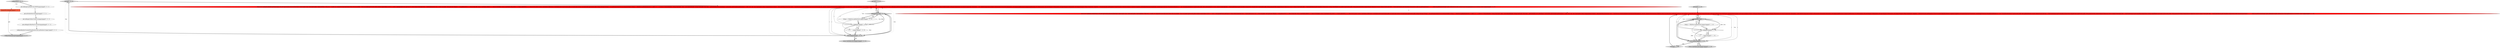 digraph {
20 [style = filled, label = "configureRenderer((LineAndShapeRenderer)plot.getRenderer())@@@7@@@['0', '0', '1']", fillcolor = white, shape = ellipse image = "AAA0AAABBB3BBB"];
19 [style = filled, label = "CategoryPlot plot@@@2@@@['0', '0', '1']", fillcolor = tomato, shape = box image = "AAA0AAABBB3BBB"];
7 [style = filled, label = "toString['1', '0', '0']", fillcolor = lightgray, shape = diamond image = "AAA0AAABBB1BBB"];
10 [style = filled, label = "getBuildTimeGraph['0', '1', '0']", fillcolor = lightgray, shape = diamond image = "AAA0AAABBB2BBB"];
3 [style = filled, label = "l += ' ' + s@@@34@@@['1', '0', '0']", fillcolor = white, shape = ellipse image = "AAA0AAABBB1BBB"];
14 [style = filled, label = "s != null@@@34@@@['0', '1', '0']", fillcolor = white, shape = diamond image = "AAA0AAABBB2BBB"];
24 [style = filled, label = "plot.setRangeGridlinesVisible(true)@@@5@@@['0', '0', '1']", fillcolor = white, shape = ellipse image = "AAA0AAABBB3BBB"];
15 [style = filled, label = "return ColorPalette.BLUE@@@25@@@['0', '1', '0']", fillcolor = lightgray, shape = ellipse image = "AAA0AAABBB2BBB"];
6 [style = filled, label = "return ColorPalette.BLUE@@@25@@@['1', '0', '0']", fillcolor = lightgray, shape = ellipse image = "AAA0AAABBB1BBB"];
12 [style = filled, label = "return l@@@36@@@['0', '1', '0']", fillcolor = lightgray, shape = ellipse image = "AAA0AAABBB2BBB"];
22 [style = filled, label = "configureDomainAxis(plot)@@@8@@@['0', '0', '1']", fillcolor = lightgray, shape = ellipse image = "AAA0AAABBB3BBB"];
11 [style = filled, label = "String s = ((Build)run).getBuiltOnStr()@@@33@@@['0', '1', '0']", fillcolor = white, shape = ellipse image = "AAA0AAABBB2BBB"];
2 [style = filled, label = "String s = ((Build)run).getBuiltOnStr()@@@33@@@['1', '0', '0']", fillcolor = white, shape = ellipse image = "AAA0AAABBB1BBB"];
25 [style = filled, label = "plot.setOutlinePaint(null)@@@4@@@['0', '0', '1']", fillcolor = white, shape = ellipse image = "AAA0AAABBB3BBB"];
17 [style = filled, label = "getColor['0', '1', '0']", fillcolor = lightgray, shape = diamond image = "AAA0AAABBB2BBB"];
13 [style = filled, label = "l += ' ' + s@@@34@@@['0', '1', '0']", fillcolor = white, shape = ellipse image = "AAA0AAABBB2BBB"];
21 [style = filled, label = "configurePlot['0', '0', '1']", fillcolor = lightgray, shape = diamond image = "AAA0AAABBB3BBB"];
0 [style = filled, label = "getBuildTimeGraph['1', '0', '0']", fillcolor = lightgray, shape = diamond image = "AAA0AAABBB1BBB"];
1 [style = filled, label = "return new Graph(getLastBuild().getTimestamp(),500,400){@Override protected JFreeChart createGraph(){class ChartLabel{public ChartLabel(Run r){this.run = r}public int compareTo(ChartLabel that){return this.run.number - that.run.number}@Override public boolean equals(Object o){if (o == null || !.isAssignableFrom(o.getClass())) {return false}ChartLabel that = (ChartLabel)oreturn run == that.run}public Color getColor(){Result r = run.getResult()if (r == Result.FAILURE) return ColorPalette.REDif (r == Result.UNSTABLE) return ColorPalette.YELLOWif (r == Result.ABORTED || r == Result.NOT_BUILT) return ColorPalette.GREYreturn ColorPalette.BLUE}@Override public int hashCode(){return run.hashCode()}@Override public String toString(){String l = run.getDisplayName()if (run instanceof Build) {String s = ((Build)run).getBuiltOnStr()if (s != null) l += ' ' + s}return l}}DataSetBuilder<String,ChartLabel> data = new DataSetBuilder<String,ChartLabel>()for (Run r : getNewBuilds()){if (r.isBuilding()) continuedata.add(((double)r.getDuration()) / (1000 * 60),\"min\",new ChartLabel(r))}final CategoryDataset dataset = data.build()final JFreeChart chart = ChartFactory.createStackedAreaChart(null,null,Messages.Job_minutes(),dataset,PlotOrientation.VERTICAL,false,true,false)chart.setBackgroundPaint(Color.red)final CategoryPlot plot = chart.getCategoryPlot()plot.setBackgroundPaint(Color.WHITE)plot.setOutlinePaint(null)plot.setForegroundAlpha(0.8f)plot.setRangeGridlinesVisible(true)plot.setRangeGridlinePaint(Color.black)CategoryAxis domainAxis = new ShiftedCategoryAxis(null)plot.setDomainAxis(domainAxis)domainAxis.setCategoryLabelPositions(CategoryLabelPositions.UP_90)domainAxis.setLowerMargin(0.0)domainAxis.setUpperMargin(0.0)domainAxis.setCategoryMargin(0.0)final NumberAxis rangeAxis = (NumberAxis)plot.getRangeAxis()ChartUtil.adjustChebyshev(dataset,rangeAxis)rangeAxis.setStandardTickUnits(NumberAxis.createIntegerTickUnits())StackedAreaRenderer ar = new StackedAreaRenderer2(){@Override public Paint getItemPaint(int row,int column){ChartLabel key = (ChartLabel)dataset.getColumnKey(column)return key.getColor()}@Override public String generateURL(CategoryDataset dataset,int row,int column){ChartLabel label = (ChartLabel)dataset.getColumnKey(column)return String.valueOf(label.run.number)}@Override public String generateToolTip(CategoryDataset dataset,int row,int column){ChartLabel label = (ChartLabel)dataset.getColumnKey(column)return label.run.getDisplayName() + \" : \" + label.run.getDurationString()}}plot.setRenderer(ar)plot.setInsets(new RectangleInsets(0,0,0,5.0))return chart}}@@@3@@@['1', '0', '0']", fillcolor = red, shape = ellipse image = "AAA1AAABBB1BBB"];
18 [style = filled, label = "plot.setRangeGridlinePaint(Color.black)@@@6@@@['0', '0', '1']", fillcolor = white, shape = ellipse image = "AAA0AAABBB3BBB"];
5 [style = filled, label = "return l@@@36@@@['1', '0', '0']", fillcolor = lightgray, shape = ellipse image = "AAA0AAABBB1BBB"];
4 [style = filled, label = "s != null@@@34@@@['1', '0', '0']", fillcolor = white, shape = diamond image = "AAA0AAABBB1BBB"];
8 [style = filled, label = "getColor['1', '0', '0']", fillcolor = lightgray, shape = diamond image = "AAA0AAABBB1BBB"];
23 [style = filled, label = "plot.setBackgroundPaint(Color.WHITE)@@@3@@@['0', '0', '1']", fillcolor = white, shape = ellipse image = "AAA0AAABBB3BBB"];
9 [style = filled, label = "return new Graph(getLastBuildTime(),500,400){@Override protected JFreeChart createGraph(){class ChartLabel{public ChartLabel(Run r){this.run = r}public int compareTo(ChartLabel that){return this.run.number - that.run.number}@Override public boolean equals(Object o){if (o == null || !.isAssignableFrom(o.getClass())) {return false}ChartLabel that = (ChartLabel)oreturn run == that.run}public Color getColor(){Result r = run.getResult()if (r == Result.FAILURE) return ColorPalette.REDif (r == Result.UNSTABLE) return ColorPalette.YELLOWif (r == Result.ABORTED || r == Result.NOT_BUILT) return ColorPalette.GREYreturn ColorPalette.BLUE}@Override public int hashCode(){return run.hashCode()}@Override public String toString(){String l = run.getDisplayName()if (run instanceof Build) {String s = ((Build)run).getBuiltOnStr()if (s != null) l += ' ' + s}return l}}DataSetBuilder<String,ChartLabel> data = new DataSetBuilder<String,ChartLabel>()for (Run r : getNewBuilds()){if (r.isBuilding()) continuedata.add(((double)r.getDuration()) / (1000 * 60),\"min\",new ChartLabel(r))}final CategoryDataset dataset = data.build()final JFreeChart chart = ChartFactory.createStackedAreaChart(null,null,Messages.Job_minutes(),dataset,PlotOrientation.VERTICAL,false,true,false)chart.setBackgroundPaint(Color.red)final CategoryPlot plot = chart.getCategoryPlot()plot.setBackgroundPaint(Color.WHITE)plot.setOutlinePaint(null)plot.setForegroundAlpha(0.8f)plot.setRangeGridlinesVisible(true)plot.setRangeGridlinePaint(Color.black)CategoryAxis domainAxis = new ShiftedCategoryAxis(null)plot.setDomainAxis(domainAxis)domainAxis.setCategoryLabelPositions(CategoryLabelPositions.UP_90)domainAxis.setLowerMargin(0.0)domainAxis.setUpperMargin(0.0)domainAxis.setCategoryMargin(0.0)final NumberAxis rangeAxis = (NumberAxis)plot.getRangeAxis()ChartUtil.adjustChebyshev(dataset,rangeAxis)rangeAxis.setStandardTickUnits(NumberAxis.createIntegerTickUnits())StackedAreaRenderer ar = new StackedAreaRenderer2(){@Override public Paint getItemPaint(int row,int column){ChartLabel key = (ChartLabel)dataset.getColumnKey(column)return key.getColor()}@Override public String generateURL(CategoryDataset dataset,int row,int column){ChartLabel label = (ChartLabel)dataset.getColumnKey(column)return String.valueOf(label.run.number)}@Override public String generateToolTip(CategoryDataset dataset,int row,int column){ChartLabel label = (ChartLabel)dataset.getColumnKey(column)return label.run.getDisplayName() + \" : \" + label.run.getDurationString()}}plot.setRenderer(ar)plot.setInsets(new RectangleInsets(0,0,0,5.0))return chart}}@@@3@@@['0', '1', '0']", fillcolor = red, shape = ellipse image = "AAA1AAABBB2BBB"];
16 [style = filled, label = "toString['0', '1', '0']", fillcolor = lightgray, shape = diamond image = "AAA0AAABBB2BBB"];
4->3 [style = bold, label=""];
23->25 [style = bold, label=""];
16->9 [style = bold, label=""];
1->5 [style = solid, label="l"];
9->10 [style = solid, label="r"];
7->1 [style = bold, label=""];
10->14 [style = bold, label=""];
11->14 [style = bold, label=""];
10->12 [style = bold, label=""];
1->0 [style = solid, label="o"];
17->9 [style = bold, label=""];
5->1 [style = dotted, label="true"];
0->4 [style = dotted, label="true"];
12->15 [style = dotted, label="false"];
0->2 [style = bold, label=""];
4->5 [style = dotted, label="false"];
12->15 [style = bold, label=""];
0->4 [style = dotted, label="false"];
10->14 [style = dotted, label="false"];
1->9 [style = dashed, label="0"];
11->9 [style = dotted, label="true"];
12->16 [style = bold, label=""];
1->0 [style = bold, label=""];
9->10 [style = bold, label=""];
2->4 [style = bold, label=""];
24->18 [style = bold, label=""];
14->13 [style = dotted, label="true"];
20->22 [style = bold, label=""];
10->14 [style = dotted, label="true"];
9->12 [style = solid, label="l"];
14->12 [style = dotted, label="false"];
8->1 [style = bold, label=""];
25->24 [style = bold, label=""];
18->20 [style = bold, label=""];
3->5 [style = bold, label=""];
2->0 [style = bold, label=""];
12->10 [style = bold, label=""];
4->3 [style = dotted, label="true"];
13->12 [style = bold, label=""];
5->6 [style = bold, label=""];
12->16 [style = dotted, label="true"];
1->5 [style = solid, label="r"];
5->6 [style = dotted, label="false"];
3->5 [style = solid, label="l"];
2->1 [style = dotted, label="true"];
5->7 [style = dotted, label="true"];
10->11 [style = dotted, label="true"];
0->4 [style = bold, label=""];
5->0 [style = bold, label=""];
21->19 [style = dotted, label="true"];
0->1 [style = bold, label=""];
11->10 [style = bold, label=""];
14->12 [style = bold, label=""];
2->3 [style = solid, label="s"];
1->0 [style = solid, label="r"];
11->13 [style = solid, label="s"];
9->14 [style = solid, label="r"];
1->4 [style = solid, label="r"];
9->10 [style = solid, label="o"];
5->7 [style = bold, label=""];
10->9 [style = bold, label=""];
0->2 [style = dotted, label="true"];
9->14 [style = solid, label="o"];
13->12 [style = solid, label="l"];
9->12 [style = solid, label="r"];
14->13 [style = bold, label=""];
12->9 [style = dotted, label="true"];
21->23 [style = bold, label=""];
4->5 [style = bold, label=""];
19->22 [style = solid, label="plot"];
0->5 [style = bold, label=""];
2->4 [style = solid, label="s"];
1->4 [style = solid, label="o"];
10->11 [style = bold, label=""];
11->14 [style = solid, label="s"];
}
